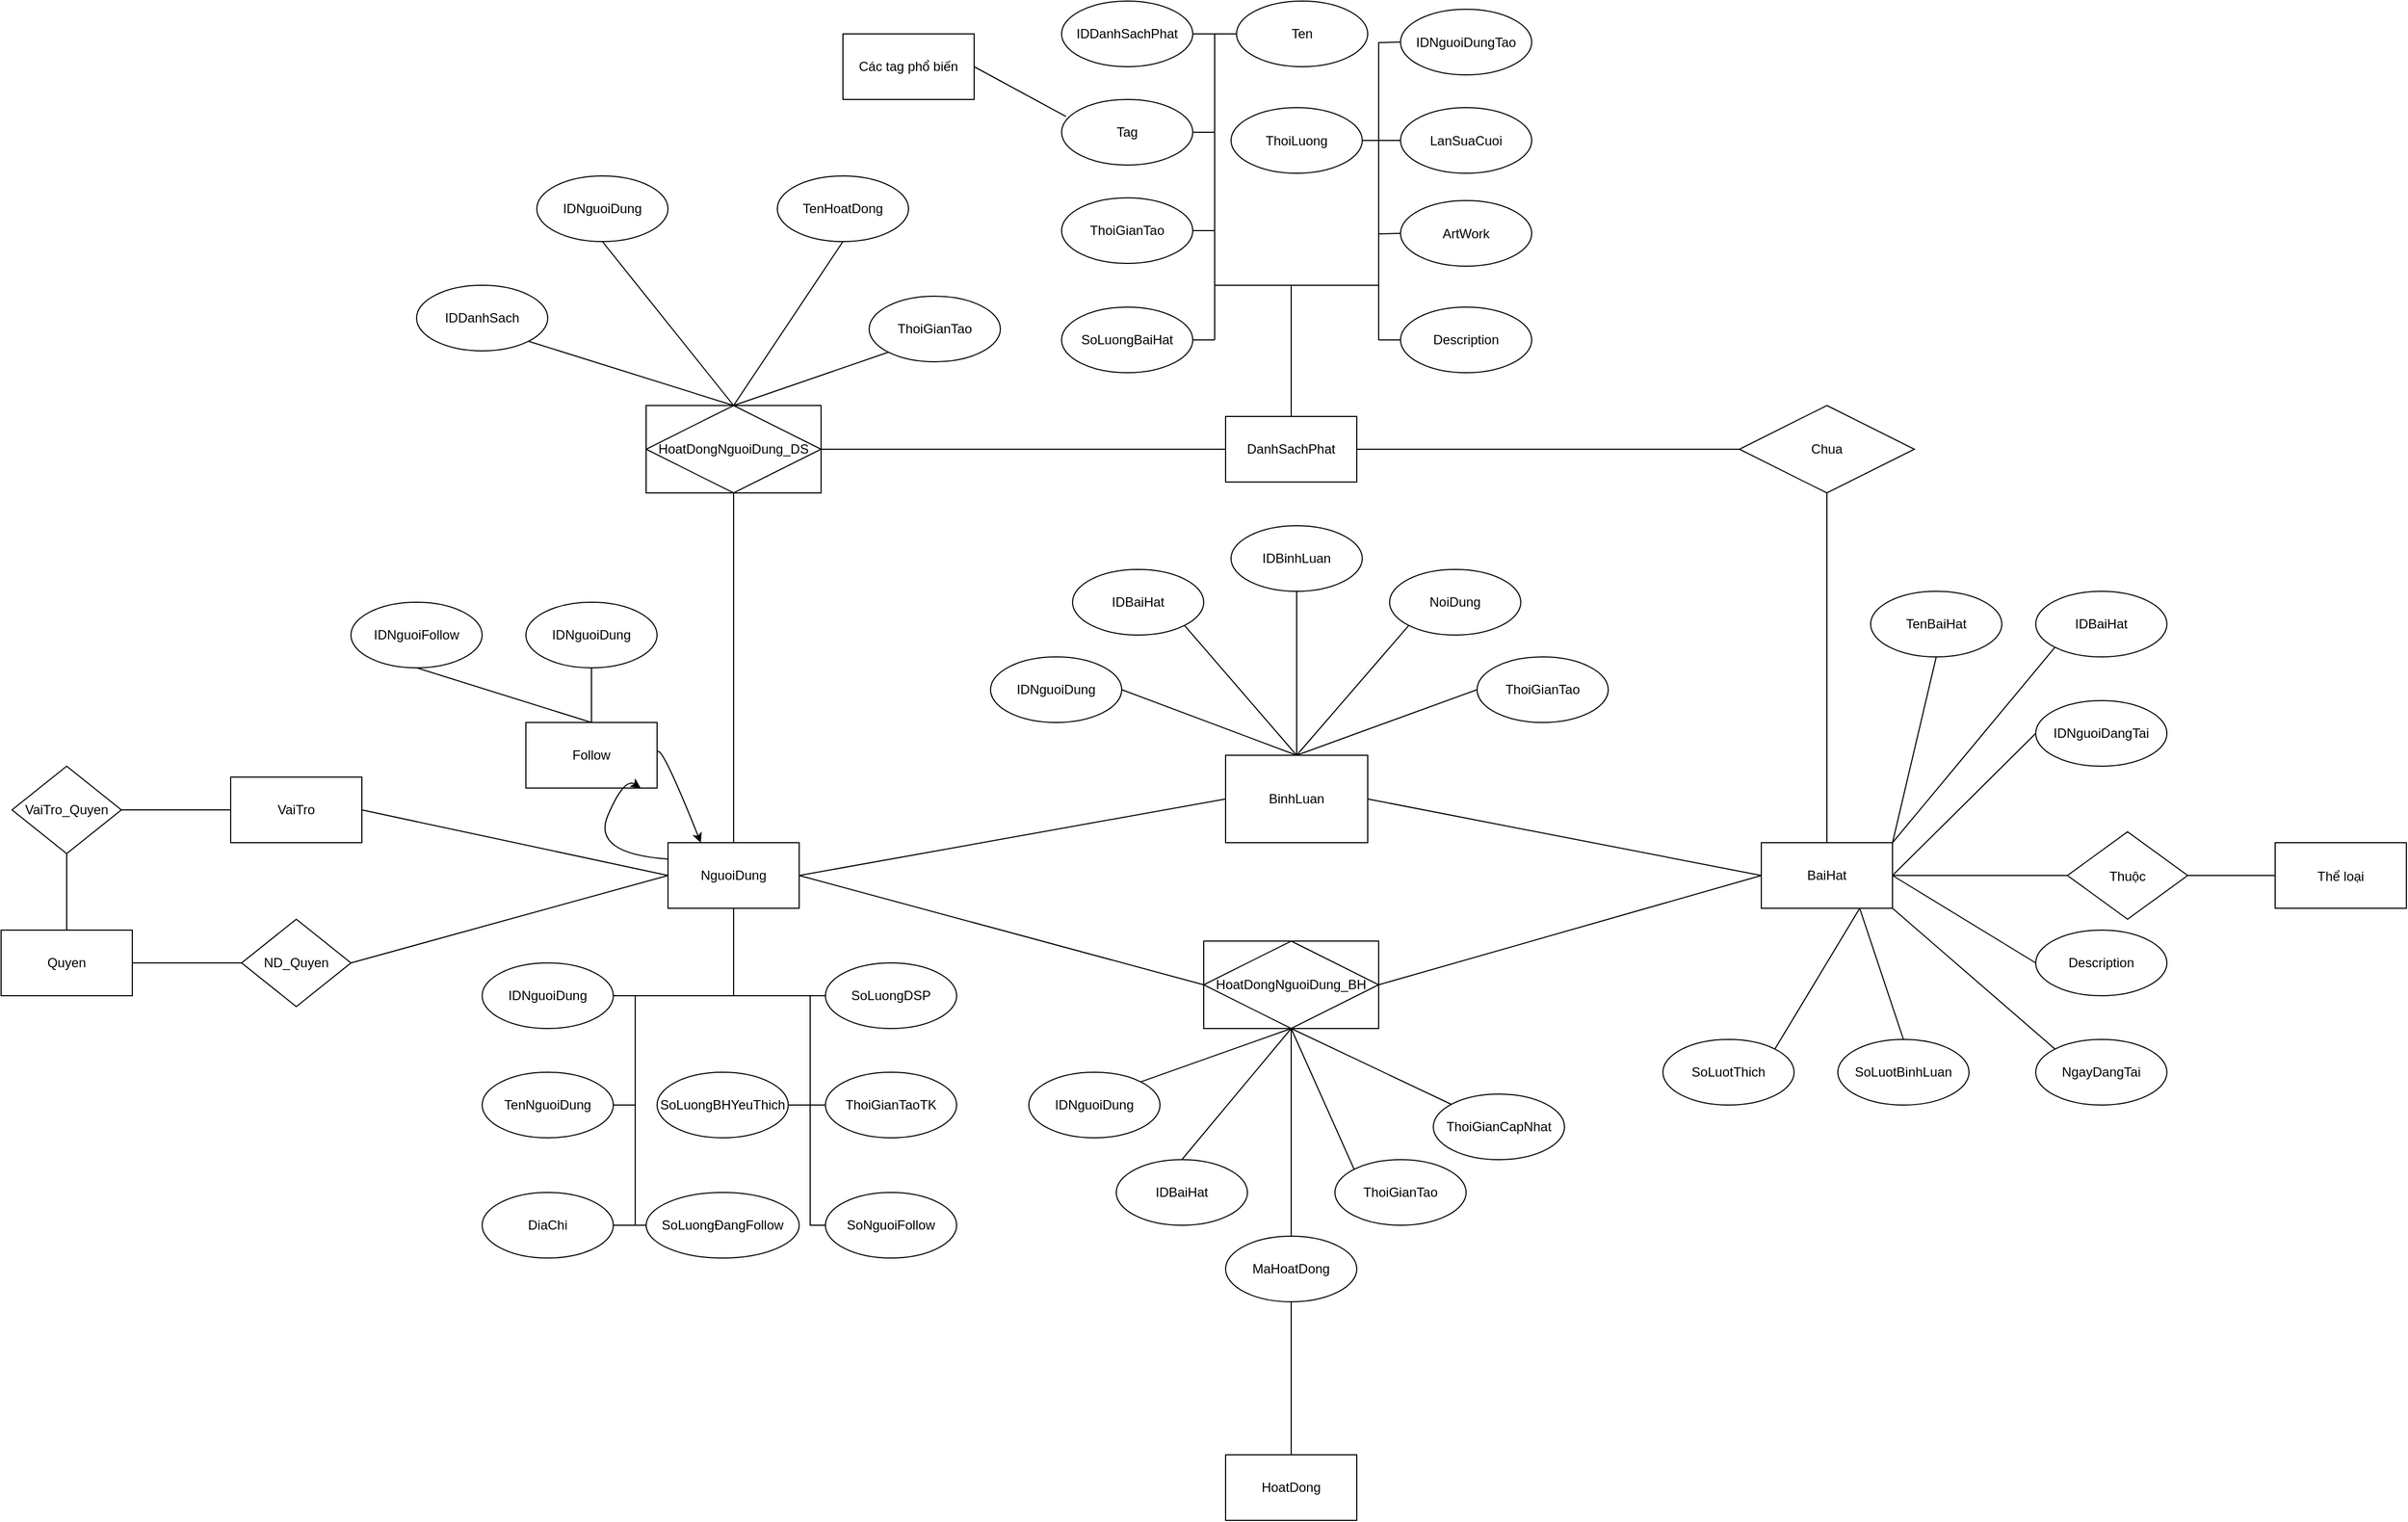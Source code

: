 <mxfile>
    <diagram name="Page-1" id="-ILcoEL2dhSZUmV7pRNn">
        <mxGraphModel dx="1023" dy="1482" grid="1" gridSize="10" guides="1" tooltips="1" connect="1" arrows="1" fold="1" page="1" pageScale="1" pageWidth="827" pageHeight="1169" math="0" shadow="0">
            <root>
                <mxCell id="0"/>
                <mxCell id="1" parent="0"/>
                <mxCell id="sT2HtNUTp19_M7BvmEgK-2" value="NguoiDung" style="rounded=0;whiteSpace=wrap;html=1;" parent="1" vertex="1">
                    <mxGeometry x="150" y="250" width="120" height="60" as="geometry"/>
                </mxCell>
                <mxCell id="sT2HtNUTp19_M7BvmEgK-5" value="BaiHat" style="rounded=0;whiteSpace=wrap;html=1;" parent="1" vertex="1">
                    <mxGeometry x="1150" y="250" width="120" height="60" as="geometry"/>
                </mxCell>
                <mxCell id="sT2HtNUTp19_M7BvmEgK-6" value="DanhSachPhat" style="rounded=0;whiteSpace=wrap;html=1;" parent="1" vertex="1">
                    <mxGeometry x="660" y="-140" width="120" height="60" as="geometry"/>
                </mxCell>
                <mxCell id="sT2HtNUTp19_M7BvmEgK-7" value="Follow" style="rounded=0;whiteSpace=wrap;html=1;" parent="1" vertex="1">
                    <mxGeometry x="20" y="140" width="120" height="60" as="geometry"/>
                </mxCell>
                <mxCell id="sT2HtNUTp19_M7BvmEgK-13" value="VaiTro" style="rounded=0;whiteSpace=wrap;html=1;" parent="1" vertex="1">
                    <mxGeometry x="-250" y="190" width="120" height="60" as="geometry"/>
                </mxCell>
                <mxCell id="sT2HtNUTp19_M7BvmEgK-16" value="" style="endArrow=none;html=1;rounded=0;exitX=0;exitY=0.5;exitDx=0;exitDy=0;entryX=1;entryY=0.5;entryDx=0;entryDy=0;" parent="1" source="sT2HtNUTp19_M7BvmEgK-2" target="sT2HtNUTp19_M7BvmEgK-13" edge="1">
                    <mxGeometry width="50" height="50" relative="1" as="geometry">
                        <mxPoint x="500" y="290" as="sourcePoint"/>
                        <mxPoint x="-90" y="270" as="targetPoint"/>
                    </mxGeometry>
                </mxCell>
                <mxCell id="sT2HtNUTp19_M7BvmEgK-17" value="" style="endArrow=none;html=1;rounded=0;exitX=1;exitY=0.5;exitDx=0;exitDy=0;entryX=0;entryY=0.5;entryDx=0;entryDy=0;" parent="1" source="sT2HtNUTp19_M7BvmEgK-35" target="sT2HtNUTp19_M7BvmEgK-6" edge="1">
                    <mxGeometry width="50" height="50" relative="1" as="geometry">
                        <mxPoint x="370" as="sourcePoint"/>
                        <mxPoint x="374" y="80" as="targetPoint"/>
                    </mxGeometry>
                </mxCell>
                <mxCell id="sT2HtNUTp19_M7BvmEgK-21" value="" style="endArrow=none;html=1;rounded=0;exitX=1;exitY=0.5;exitDx=0;exitDy=0;entryX=0;entryY=0.5;entryDx=0;entryDy=0;" parent="1" source="sT2HtNUTp19_M7BvmEgK-37" target="sT2HtNUTp19_M7BvmEgK-5" edge="1">
                    <mxGeometry width="50" height="50" relative="1" as="geometry">
                        <mxPoint x="620.0" y="280" as="sourcePoint"/>
                        <mxPoint x="510" y="10" as="targetPoint"/>
                    </mxGeometry>
                </mxCell>
                <mxCell id="sT2HtNUTp19_M7BvmEgK-22" value="" style="endArrow=none;html=1;rounded=0;exitX=0;exitY=0.5;exitDx=0;exitDy=0;entryX=1;entryY=0.5;entryDx=0;entryDy=0;" parent="1" source="sT2HtNUTp19_M7BvmEgK-37" target="sT2HtNUTp19_M7BvmEgK-2" edge="1">
                    <mxGeometry width="50" height="50" relative="1" as="geometry">
                        <mxPoint x="460.0" y="280" as="sourcePoint"/>
                        <mxPoint x="520" y="20" as="targetPoint"/>
                    </mxGeometry>
                </mxCell>
                <mxCell id="sT2HtNUTp19_M7BvmEgK-29" value="" style="endArrow=none;html=1;rounded=0;entryX=0.5;entryY=0;entryDx=0;entryDy=0;exitX=0.5;exitY=1;exitDx=0;exitDy=0;" parent="1" source="sT2HtNUTp19_M7BvmEgK-35" target="sT2HtNUTp19_M7BvmEgK-2" edge="1">
                    <mxGeometry width="50" height="50" relative="1" as="geometry">
                        <mxPoint x="490" y="30" as="sourcePoint"/>
                        <mxPoint x="150" y="290" as="targetPoint"/>
                    </mxGeometry>
                </mxCell>
                <mxCell id="sT2HtNUTp19_M7BvmEgK-31" value="Quyen" style="rounded=0;whiteSpace=wrap;html=1;" parent="1" vertex="1">
                    <mxGeometry x="-460" y="330" width="120" height="60" as="geometry"/>
                </mxCell>
                <mxCell id="sT2HtNUTp19_M7BvmEgK-33" value="VaiTro_Quyen" style="rhombus;whiteSpace=wrap;html=1;" parent="1" vertex="1">
                    <mxGeometry x="-450" y="180" width="100" height="80" as="geometry"/>
                </mxCell>
                <mxCell id="sT2HtNUTp19_M7BvmEgK-34" value="" style="whiteSpace=wrap;html=1;" parent="1" vertex="1">
                    <mxGeometry x="130" y="-150" width="160" height="80" as="geometry"/>
                </mxCell>
                <mxCell id="sT2HtNUTp19_M7BvmEgK-35" value="HoatDongNguoiDung_DS" style="rhombus;whiteSpace=wrap;html=1;" parent="1" vertex="1">
                    <mxGeometry x="130" y="-150" width="160" height="80" as="geometry"/>
                </mxCell>
                <mxCell id="sT2HtNUTp19_M7BvmEgK-36" value="" style="whiteSpace=wrap;html=1;" parent="1" vertex="1">
                    <mxGeometry x="640" y="340" width="160" height="80" as="geometry"/>
                </mxCell>
                <mxCell id="sT2HtNUTp19_M7BvmEgK-37" value="HoatDongNguoiDung_BH" style="rhombus;whiteSpace=wrap;html=1;" parent="1" vertex="1">
                    <mxGeometry x="640" y="340" width="160" height="80" as="geometry"/>
                </mxCell>
                <mxCell id="sT2HtNUTp19_M7BvmEgK-38" value="" style="endArrow=none;html=1;rounded=0;exitX=0.5;exitY=0;exitDx=0;exitDy=0;entryX=0.5;entryY=1;entryDx=0;entryDy=0;" parent="1" source="sT2HtNUTp19_M7BvmEgK-31" target="sT2HtNUTp19_M7BvmEgK-33" edge="1">
                    <mxGeometry width="50" height="50" relative="1" as="geometry">
                        <mxPoint x="160" y="290" as="sourcePoint"/>
                        <mxPoint x="-90" y="290" as="targetPoint"/>
                    </mxGeometry>
                </mxCell>
                <mxCell id="sT2HtNUTp19_M7BvmEgK-39" value="" style="endArrow=none;html=1;rounded=0;exitX=1;exitY=0.5;exitDx=0;exitDy=0;entryX=0;entryY=0.5;entryDx=0;entryDy=0;" parent="1" source="sT2HtNUTp19_M7BvmEgK-33" target="sT2HtNUTp19_M7BvmEgK-13" edge="1">
                    <mxGeometry width="50" height="50" relative="1" as="geometry">
                        <mxPoint x="170" y="300" as="sourcePoint"/>
                        <mxPoint x="-80" y="300" as="targetPoint"/>
                    </mxGeometry>
                </mxCell>
                <mxCell id="sT2HtNUTp19_M7BvmEgK-40" value="Chua" style="rhombus;whiteSpace=wrap;html=1;" parent="1" vertex="1">
                    <mxGeometry x="1130" y="-150" width="160" height="80" as="geometry"/>
                </mxCell>
                <mxCell id="sT2HtNUTp19_M7BvmEgK-41" value="" style="endArrow=none;html=1;rounded=0;exitX=0.5;exitY=1;exitDx=0;exitDy=0;" parent="1" source="sT2HtNUTp19_M7BvmEgK-40" target="sT2HtNUTp19_M7BvmEgK-5" edge="1">
                    <mxGeometry width="50" height="50" relative="1" as="geometry">
                        <mxPoint x="440" y="-100" as="sourcePoint"/>
                        <mxPoint x="730" y="-100" as="targetPoint"/>
                    </mxGeometry>
                </mxCell>
                <mxCell id="sT2HtNUTp19_M7BvmEgK-42" value="" style="endArrow=none;html=1;rounded=0;exitX=0;exitY=0.5;exitDx=0;exitDy=0;entryX=1;entryY=0.5;entryDx=0;entryDy=0;" parent="1" source="sT2HtNUTp19_M7BvmEgK-40" target="sT2HtNUTp19_M7BvmEgK-6" edge="1">
                    <mxGeometry width="50" height="50" relative="1" as="geometry">
                        <mxPoint x="390" y="-90" as="sourcePoint"/>
                        <mxPoint x="680" y="-90" as="targetPoint"/>
                    </mxGeometry>
                </mxCell>
                <mxCell id="sT2HtNUTp19_M7BvmEgK-54" value="NoiDung" style="ellipse;whiteSpace=wrap;html=1;" parent="1" vertex="1">
                    <mxGeometry x="810" width="120" height="60" as="geometry"/>
                </mxCell>
                <mxCell id="sT2HtNUTp19_M7BvmEgK-56" value="IDNguoiDung" style="ellipse;whiteSpace=wrap;html=1;" parent="1" vertex="1">
                    <mxGeometry x="445" y="80" width="120" height="60" as="geometry"/>
                </mxCell>
                <mxCell id="sT2HtNUTp19_M7BvmEgK-57" value="ThoiGianTao" style="ellipse;whiteSpace=wrap;html=1;" parent="1" vertex="1">
                    <mxGeometry x="890" y="80" width="120" height="60" as="geometry"/>
                </mxCell>
                <mxCell id="sT2HtNUTp19_M7BvmEgK-58" value="IDBaiHat" style="ellipse;whiteSpace=wrap;html=1;" parent="1" vertex="1">
                    <mxGeometry x="520" width="120" height="60" as="geometry"/>
                </mxCell>
                <mxCell id="vQQqNm_GQk6VHiv7V1Hn-1" value="BinhLuan" style="whiteSpace=wrap;html=1;" parent="1" vertex="1">
                    <mxGeometry x="660" y="170" width="130" height="80" as="geometry"/>
                </mxCell>
                <mxCell id="vQQqNm_GQk6VHiv7V1Hn-3" value="" style="endArrow=none;html=1;rounded=0;exitX=0;exitY=0.5;exitDx=0;exitDy=0;entryX=1;entryY=0.5;entryDx=0;entryDy=0;" parent="1" source="sT2HtNUTp19_M7BvmEgK-5" target="vQQqNm_GQk6VHiv7V1Hn-1" edge="1">
                    <mxGeometry width="50" height="50" relative="1" as="geometry">
                        <mxPoint x="810" y="290" as="sourcePoint"/>
                        <mxPoint x="1100" y="290" as="targetPoint"/>
                    </mxGeometry>
                </mxCell>
                <mxCell id="vQQqNm_GQk6VHiv7V1Hn-4" value="" style="endArrow=none;html=1;rounded=0;exitX=1;exitY=0.5;exitDx=0;exitDy=0;entryX=0;entryY=0.5;entryDx=0;entryDy=0;" parent="1" source="sT2HtNUTp19_M7BvmEgK-2" target="vQQqNm_GQk6VHiv7V1Hn-1" edge="1">
                    <mxGeometry width="50" height="50" relative="1" as="geometry">
                        <mxPoint x="820" y="300" as="sourcePoint"/>
                        <mxPoint x="655.0" y="190" as="targetPoint"/>
                    </mxGeometry>
                </mxCell>
                <mxCell id="vQQqNm_GQk6VHiv7V1Hn-5" value="" style="endArrow=none;html=1;rounded=0;entryX=0.5;entryY=0;entryDx=0;entryDy=0;exitX=0;exitY=0.5;exitDx=0;exitDy=0;" parent="1" source="sT2HtNUTp19_M7BvmEgK-57" target="vQQqNm_GQk6VHiv7V1Hn-1" edge="1">
                    <mxGeometry width="50" height="50" relative="1" as="geometry">
                        <mxPoint x="305" y="-40" as="sourcePoint"/>
                        <mxPoint x="305" y="280" as="targetPoint"/>
                    </mxGeometry>
                </mxCell>
                <mxCell id="vQQqNm_GQk6VHiv7V1Hn-6" value="" style="endArrow=none;html=1;rounded=0;entryX=0.5;entryY=0;entryDx=0;entryDy=0;exitX=0;exitY=1;exitDx=0;exitDy=0;" parent="1" source="sT2HtNUTp19_M7BvmEgK-54" edge="1">
                    <mxGeometry width="50" height="50" relative="1" as="geometry">
                        <mxPoint x="315" y="-30" as="sourcePoint"/>
                        <mxPoint x="725.0" y="170" as="targetPoint"/>
                    </mxGeometry>
                </mxCell>
                <mxCell id="vQQqNm_GQk6VHiv7V1Hn-7" value="" style="endArrow=none;html=1;rounded=0;entryX=1;entryY=1;entryDx=0;entryDy=0;exitX=0.5;exitY=0;exitDx=0;exitDy=0;" parent="1" target="sT2HtNUTp19_M7BvmEgK-58" edge="1">
                    <mxGeometry width="50" height="50" relative="1" as="geometry">
                        <mxPoint x="725.0" y="170" as="sourcePoint"/>
                        <mxPoint x="325" y="300" as="targetPoint"/>
                    </mxGeometry>
                </mxCell>
                <mxCell id="vQQqNm_GQk6VHiv7V1Hn-8" value="" style="endArrow=none;html=1;rounded=0;entryX=1;entryY=0.5;entryDx=0;entryDy=0;exitX=0.5;exitY=0;exitDx=0;exitDy=0;" parent="1" target="sT2HtNUTp19_M7BvmEgK-56" edge="1">
                    <mxGeometry width="50" height="50" relative="1" as="geometry">
                        <mxPoint x="725.0" y="170" as="sourcePoint"/>
                        <mxPoint x="335" y="310" as="targetPoint"/>
                    </mxGeometry>
                </mxCell>
                <mxCell id="vQQqNm_GQk6VHiv7V1Hn-10" value="TenHoatDong" style="ellipse;whiteSpace=wrap;html=1;direction=east;" parent="1" vertex="1">
                    <mxGeometry x="250" y="-360" width="120" height="60" as="geometry"/>
                </mxCell>
                <mxCell id="vQQqNm_GQk6VHiv7V1Hn-11" value="ThoiGianTao" style="ellipse;whiteSpace=wrap;html=1;direction=east;" parent="1" vertex="1">
                    <mxGeometry x="334" y="-250" width="120" height="60" as="geometry"/>
                </mxCell>
                <mxCell id="vQQqNm_GQk6VHiv7V1Hn-13" value="IDNguoiDung" style="ellipse;whiteSpace=wrap;html=1;direction=east;" parent="1" vertex="1">
                    <mxGeometry x="30" y="-360" width="120" height="60" as="geometry"/>
                </mxCell>
                <mxCell id="vQQqNm_GQk6VHiv7V1Hn-14" value="IDDanhSach" style="ellipse;whiteSpace=wrap;html=1;direction=east;" parent="1" vertex="1">
                    <mxGeometry x="-80" y="-260" width="120" height="60" as="geometry"/>
                </mxCell>
                <mxCell id="vQQqNm_GQk6VHiv7V1Hn-15" value="" style="endArrow=none;html=1;rounded=0;entryX=0.5;entryY=1;entryDx=0;entryDy=0;exitX=0.5;exitY=0;exitDx=0;exitDy=0;" parent="1" source="sT2HtNUTp19_M7BvmEgK-35" target="vQQqNm_GQk6VHiv7V1Hn-10" edge="1">
                    <mxGeometry width="50" height="50" relative="1" as="geometry">
                        <mxPoint x="-130" y="-275" as="sourcePoint"/>
                        <mxPoint x="-490" y="-405" as="targetPoint"/>
                    </mxGeometry>
                </mxCell>
                <mxCell id="vQQqNm_GQk6VHiv7V1Hn-16" value="" style="endArrow=none;html=1;rounded=0;exitX=0.5;exitY=0;exitDx=0;exitDy=0;entryX=0;entryY=1;entryDx=0;entryDy=0;" parent="1" source="sT2HtNUTp19_M7BvmEgK-34" target="vQQqNm_GQk6VHiv7V1Hn-11" edge="1">
                    <mxGeometry width="50" height="50" relative="1" as="geometry">
                        <mxPoint x="-130" y="-275" as="sourcePoint"/>
                        <mxPoint x="-480" y="-395" as="targetPoint"/>
                    </mxGeometry>
                </mxCell>
                <mxCell id="vQQqNm_GQk6VHiv7V1Hn-17" value="" style="endArrow=none;html=1;rounded=0;exitX=0.5;exitY=0;exitDx=0;exitDy=0;entryX=1;entryY=1;entryDx=0;entryDy=0;" parent="1" source="sT2HtNUTp19_M7BvmEgK-35" target="vQQqNm_GQk6VHiv7V1Hn-14" edge="1">
                    <mxGeometry width="50" height="50" relative="1" as="geometry">
                        <mxPoint x="-130" y="-275" as="sourcePoint"/>
                        <mxPoint x="-470" y="-385" as="targetPoint"/>
                    </mxGeometry>
                </mxCell>
                <mxCell id="vQQqNm_GQk6VHiv7V1Hn-18" value="" style="endArrow=none;html=1;rounded=0;exitX=0.5;exitY=0;exitDx=0;exitDy=0;entryX=0.5;entryY=1;entryDx=0;entryDy=0;" parent="1" source="sT2HtNUTp19_M7BvmEgK-35" target="vQQqNm_GQk6VHiv7V1Hn-13" edge="1">
                    <mxGeometry width="50" height="50" relative="1" as="geometry">
                        <mxPoint x="-130" y="-275" as="sourcePoint"/>
                        <mxPoint x="-460" y="-375" as="targetPoint"/>
                    </mxGeometry>
                </mxCell>
                <mxCell id="vQQqNm_GQk6VHiv7V1Hn-19" value="IDNguoiDung" style="ellipse;whiteSpace=wrap;html=1;" parent="1" vertex="1">
                    <mxGeometry x="480" y="460" width="120" height="60" as="geometry"/>
                </mxCell>
                <mxCell id="vQQqNm_GQk6VHiv7V1Hn-20" value="ThoiGianTao" style="ellipse;whiteSpace=wrap;html=1;" parent="1" vertex="1">
                    <mxGeometry x="760" y="540" width="120" height="60" as="geometry"/>
                </mxCell>
                <mxCell id="vQQqNm_GQk6VHiv7V1Hn-22" value="IDBaiHat" style="ellipse;whiteSpace=wrap;html=1;" parent="1" vertex="1">
                    <mxGeometry x="560" y="540" width="120" height="60" as="geometry"/>
                </mxCell>
                <mxCell id="vQQqNm_GQk6VHiv7V1Hn-23" value="" style="endArrow=none;html=1;rounded=0;exitX=0.5;exitY=1;exitDx=0;exitDy=0;entryX=0;entryY=0;entryDx=0;entryDy=0;" parent="1" source="sT2HtNUTp19_M7BvmEgK-36" target="vQQqNm_GQk6VHiv7V1Hn-20" edge="1">
                    <mxGeometry width="50" height="50" relative="1" as="geometry">
                        <mxPoint x="650" y="390" as="sourcePoint"/>
                        <mxPoint x="360" y="290" as="targetPoint"/>
                    </mxGeometry>
                </mxCell>
                <mxCell id="vQQqNm_GQk6VHiv7V1Hn-24" value="" style="endArrow=none;html=1;rounded=0;exitX=0.5;exitY=1;exitDx=0;exitDy=0;entryX=0.5;entryY=0;entryDx=0;entryDy=0;" parent="1" source="sT2HtNUTp19_M7BvmEgK-37" target="17" edge="1">
                    <mxGeometry width="50" height="50" relative="1" as="geometry">
                        <mxPoint x="660" y="400" as="sourcePoint"/>
                        <mxPoint x="720" y="550" as="targetPoint"/>
                    </mxGeometry>
                </mxCell>
                <mxCell id="vQQqNm_GQk6VHiv7V1Hn-25" value="" style="endArrow=none;html=1;rounded=0;exitX=0.5;exitY=1;exitDx=0;exitDy=0;entryX=0.5;entryY=0;entryDx=0;entryDy=0;" parent="1" source="sT2HtNUTp19_M7BvmEgK-36" target="vQQqNm_GQk6VHiv7V1Hn-22" edge="1">
                    <mxGeometry width="50" height="50" relative="1" as="geometry">
                        <mxPoint x="670" y="410" as="sourcePoint"/>
                        <mxPoint x="380" y="310" as="targetPoint"/>
                    </mxGeometry>
                </mxCell>
                <mxCell id="vQQqNm_GQk6VHiv7V1Hn-26" value="" style="endArrow=none;html=1;rounded=0;exitX=0.5;exitY=1;exitDx=0;exitDy=0;entryX=1;entryY=0;entryDx=0;entryDy=0;" parent="1" source="sT2HtNUTp19_M7BvmEgK-37" target="vQQqNm_GQk6VHiv7V1Hn-19" edge="1">
                    <mxGeometry width="50" height="50" relative="1" as="geometry">
                        <mxPoint x="680" y="420" as="sourcePoint"/>
                        <mxPoint x="390" y="320" as="targetPoint"/>
                    </mxGeometry>
                </mxCell>
                <mxCell id="vQQqNm_GQk6VHiv7V1Hn-29" value="IDBinhLuan" style="ellipse;whiteSpace=wrap;html=1;" parent="1" vertex="1">
                    <mxGeometry x="665" y="-40" width="120" height="60" as="geometry"/>
                </mxCell>
                <mxCell id="vQQqNm_GQk6VHiv7V1Hn-30" value="" style="endArrow=none;html=1;rounded=0;entryX=0.5;entryY=1;entryDx=0;entryDy=0;exitX=0.5;exitY=0;exitDx=0;exitDy=0;" parent="1" source="vQQqNm_GQk6VHiv7V1Hn-1" target="vQQqNm_GQk6VHiv7V1Hn-29" edge="1">
                    <mxGeometry width="50" height="50" relative="1" as="geometry">
                        <mxPoint x="705" y="100" as="sourcePoint"/>
                        <mxPoint x="618" y="51" as="targetPoint"/>
                    </mxGeometry>
                </mxCell>
                <mxCell id="vQQqNm_GQk6VHiv7V1Hn-31" value="LanSuaCuoi" style="ellipse;whiteSpace=wrap;html=1;direction=east;" parent="1" vertex="1">
                    <mxGeometry x="820" y="-422.5" width="120" height="60" as="geometry"/>
                </mxCell>
                <mxCell id="vQQqNm_GQk6VHiv7V1Hn-32" value="ThoiGianTao" style="ellipse;whiteSpace=wrap;html=1;direction=east;" parent="1" vertex="1">
                    <mxGeometry x="510" y="-340" width="120" height="60" as="geometry"/>
                </mxCell>
                <mxCell id="vQQqNm_GQk6VHiv7V1Hn-33" value="ThoiLuong" style="ellipse;whiteSpace=wrap;html=1;direction=east;" parent="1" vertex="1">
                    <mxGeometry x="665" y="-422.5" width="120" height="60" as="geometry"/>
                </mxCell>
                <mxCell id="vQQqNm_GQk6VHiv7V1Hn-34" value="Tag" style="ellipse;whiteSpace=wrap;html=1;direction=east;" parent="1" vertex="1">
                    <mxGeometry x="510" y="-430" width="120" height="60" as="geometry"/>
                </mxCell>
                <mxCell id="vQQqNm_GQk6VHiv7V1Hn-35" value="Ten" style="ellipse;whiteSpace=wrap;html=1;direction=east;" parent="1" vertex="1">
                    <mxGeometry x="670" y="-520" width="120" height="60" as="geometry"/>
                </mxCell>
                <mxCell id="vQQqNm_GQk6VHiv7V1Hn-36" value="IDDanhSachPhat" style="ellipse;whiteSpace=wrap;html=1;direction=east;" parent="1" vertex="1">
                    <mxGeometry x="510" y="-520" width="120" height="60" as="geometry"/>
                </mxCell>
                <mxCell id="vQQqNm_GQk6VHiv7V1Hn-48" value="IDNguoiDungTao" style="ellipse;whiteSpace=wrap;html=1;direction=east;" parent="1" vertex="1">
                    <mxGeometry x="820" y="-512.5" width="120" height="60" as="geometry"/>
                </mxCell>
                <mxCell id="vQQqNm_GQk6VHiv7V1Hn-49" value="Description" style="ellipse;whiteSpace=wrap;html=1;direction=east;" parent="1" vertex="1">
                    <mxGeometry x="820" y="-240" width="120" height="60" as="geometry"/>
                </mxCell>
                <mxCell id="vQQqNm_GQk6VHiv7V1Hn-50" value="ArtWork" style="ellipse;whiteSpace=wrap;html=1;direction=east;" parent="1" vertex="1">
                    <mxGeometry x="820" y="-337.5" width="120" height="60" as="geometry"/>
                </mxCell>
                <mxCell id="vQQqNm_GQk6VHiv7V1Hn-52" value="SoLuongBaiHat" style="ellipse;whiteSpace=wrap;html=1;direction=east;" parent="1" vertex="1">
                    <mxGeometry x="510" y="-240" width="120" height="60" as="geometry"/>
                </mxCell>
                <mxCell id="iN-H5YcmdpXsgLZ0tYUm-1" value="" style="endArrow=none;html=1;rounded=0;exitX=0;exitY=0.5;exitDx=0;exitDy=0;entryX=1;entryY=0.5;entryDx=0;entryDy=0;" parent="1" source="vQQqNm_GQk6VHiv7V1Hn-35" target="vQQqNm_GQk6VHiv7V1Hn-36" edge="1">
                    <mxGeometry width="50" height="50" relative="1" as="geometry">
                        <mxPoint x="300" y="-100" as="sourcePoint"/>
                        <mxPoint x="670" y="-100" as="targetPoint"/>
                        <Array as="points"/>
                    </mxGeometry>
                </mxCell>
                <mxCell id="iN-H5YcmdpXsgLZ0tYUm-2" value="" style="endArrow=none;html=1;rounded=0;exitX=1;exitY=0.5;exitDx=0;exitDy=0;entryX=0;entryY=0.5;entryDx=0;entryDy=0;" parent="1" source="vQQqNm_GQk6VHiv7V1Hn-33" target="vQQqNm_GQk6VHiv7V1Hn-31" edge="1">
                    <mxGeometry width="50" height="50" relative="1" as="geometry">
                        <mxPoint x="310" y="-90" as="sourcePoint"/>
                        <mxPoint x="680" y="-90" as="targetPoint"/>
                    </mxGeometry>
                </mxCell>
                <mxCell id="iN-H5YcmdpXsgLZ0tYUm-3" value="" style="endArrow=none;html=1;rounded=0;" parent="1" edge="1">
                    <mxGeometry width="50" height="50" relative="1" as="geometry">
                        <mxPoint x="650" y="-210" as="sourcePoint"/>
                        <mxPoint x="650" y="-490" as="targetPoint"/>
                    </mxGeometry>
                </mxCell>
                <mxCell id="iN-H5YcmdpXsgLZ0tYUm-4" value="" style="endArrow=none;html=1;rounded=0;exitX=1;exitY=0.5;exitDx=0;exitDy=0;" parent="1" source="vQQqNm_GQk6VHiv7V1Hn-32" edge="1">
                    <mxGeometry width="50" height="50" relative="1" as="geometry">
                        <mxPoint x="795" y="-382" as="sourcePoint"/>
                        <mxPoint x="650" y="-310" as="targetPoint"/>
                    </mxGeometry>
                </mxCell>
                <mxCell id="iN-H5YcmdpXsgLZ0tYUm-5" value="" style="endArrow=none;html=1;rounded=0;exitX=1;exitY=0.5;exitDx=0;exitDy=0;" parent="1" source="vQQqNm_GQk6VHiv7V1Hn-34" edge="1">
                    <mxGeometry width="50" height="50" relative="1" as="geometry">
                        <mxPoint x="805" y="-372" as="sourcePoint"/>
                        <mxPoint x="650" y="-400" as="targetPoint"/>
                    </mxGeometry>
                </mxCell>
                <mxCell id="iN-H5YcmdpXsgLZ0tYUm-6" value="" style="endArrow=none;html=1;rounded=0;exitX=1;exitY=0.5;exitDx=0;exitDy=0;" parent="1" source="vQQqNm_GQk6VHiv7V1Hn-52" edge="1">
                    <mxGeometry width="50" height="50" relative="1" as="geometry">
                        <mxPoint x="815" y="-362" as="sourcePoint"/>
                        <mxPoint x="650" y="-210" as="targetPoint"/>
                    </mxGeometry>
                </mxCell>
                <mxCell id="iN-H5YcmdpXsgLZ0tYUm-7" value="" style="endArrow=none;html=1;rounded=0;entryX=0.5;entryY=0;entryDx=0;entryDy=0;" parent="1" target="sT2HtNUTp19_M7BvmEgK-6" edge="1">
                    <mxGeometry width="50" height="50" relative="1" as="geometry">
                        <mxPoint x="650" y="-260" as="sourcePoint"/>
                        <mxPoint x="860" y="-352" as="targetPoint"/>
                        <Array as="points">
                            <mxPoint x="720" y="-260"/>
                        </Array>
                    </mxGeometry>
                </mxCell>
                <mxCell id="iN-H5YcmdpXsgLZ0tYUm-8" value="" style="endArrow=none;html=1;rounded=0;exitX=0;exitY=0.5;exitDx=0;exitDy=0;" parent="1" source="vQQqNm_GQk6VHiv7V1Hn-48" edge="1">
                    <mxGeometry width="50" height="50" relative="1" as="geometry">
                        <mxPoint x="835" y="-342" as="sourcePoint"/>
                        <mxPoint x="800" y="-210" as="targetPoint"/>
                        <Array as="points">
                            <mxPoint x="800" y="-482"/>
                        </Array>
                    </mxGeometry>
                </mxCell>
                <mxCell id="iN-H5YcmdpXsgLZ0tYUm-9" value="" style="endArrow=none;html=1;rounded=0;entryX=0;entryY=0.5;entryDx=0;entryDy=0;" parent="1" target="vQQqNm_GQk6VHiv7V1Hn-49" edge="1">
                    <mxGeometry width="50" height="50" relative="1" as="geometry">
                        <mxPoint x="800" y="-210" as="sourcePoint"/>
                        <mxPoint x="880" y="-332" as="targetPoint"/>
                    </mxGeometry>
                </mxCell>
                <mxCell id="iN-H5YcmdpXsgLZ0tYUm-10" value="" style="endArrow=none;html=1;rounded=0;exitX=0;exitY=0.5;exitDx=0;exitDy=0;" parent="1" source="vQQqNm_GQk6VHiv7V1Hn-50" edge="1">
                    <mxGeometry width="50" height="50" relative="1" as="geometry">
                        <mxPoint x="855" y="-322" as="sourcePoint"/>
                        <mxPoint x="800" y="-307" as="targetPoint"/>
                    </mxGeometry>
                </mxCell>
                <mxCell id="iN-H5YcmdpXsgLZ0tYUm-11" value="" style="endArrow=none;html=1;rounded=0;" parent="1" edge="1">
                    <mxGeometry width="50" height="50" relative="1" as="geometry">
                        <mxPoint x="800" y="-260" as="sourcePoint"/>
                        <mxPoint x="720" y="-260" as="targetPoint"/>
                    </mxGeometry>
                </mxCell>
                <mxCell id="iN-H5YcmdpXsgLZ0tYUm-12" value="SoLuotBinhLuan" style="ellipse;whiteSpace=wrap;html=1;" parent="1" vertex="1">
                    <mxGeometry x="1220" y="430" width="120" height="60" as="geometry"/>
                </mxCell>
                <mxCell id="iN-H5YcmdpXsgLZ0tYUm-13" value="TenBaiHat" style="ellipse;whiteSpace=wrap;html=1;" parent="1" vertex="1">
                    <mxGeometry x="1250" y="20" width="120" height="60" as="geometry"/>
                </mxCell>
                <mxCell id="iN-H5YcmdpXsgLZ0tYUm-14" value="IDBaiHat" style="ellipse;whiteSpace=wrap;html=1;" parent="1" vertex="1">
                    <mxGeometry x="1401" y="20" width="120" height="60" as="geometry"/>
                </mxCell>
                <mxCell id="iN-H5YcmdpXsgLZ0tYUm-16" value="Description" style="ellipse;whiteSpace=wrap;html=1;" parent="1" vertex="1">
                    <mxGeometry x="1401" y="330" width="120" height="60" as="geometry"/>
                </mxCell>
                <mxCell id="iN-H5YcmdpXsgLZ0tYUm-17" value="NgayDangTai" style="ellipse;whiteSpace=wrap;html=1;" parent="1" vertex="1">
                    <mxGeometry x="1401" y="430" width="120" height="60" as="geometry"/>
                </mxCell>
                <mxCell id="iN-H5YcmdpXsgLZ0tYUm-20" value="SoLuotThich" style="ellipse;whiteSpace=wrap;html=1;" parent="1" vertex="1">
                    <mxGeometry x="1060" y="430" width="120" height="60" as="geometry"/>
                </mxCell>
                <mxCell id="iN-H5YcmdpXsgLZ0tYUm-21" value="IDNguoiDangTai" style="ellipse;whiteSpace=wrap;html=1;" parent="1" vertex="1">
                    <mxGeometry x="1401" y="120" width="120" height="60" as="geometry"/>
                </mxCell>
                <mxCell id="iN-H5YcmdpXsgLZ0tYUm-24" value="" style="endArrow=none;html=1;rounded=0;entryX=1;entryY=0;entryDx=0;entryDy=0;exitX=0.5;exitY=1;exitDx=0;exitDy=0;" parent="1" source="iN-H5YcmdpXsgLZ0tYUm-13" target="sT2HtNUTp19_M7BvmEgK-5" edge="1">
                    <mxGeometry width="50" height="50" relative="1" as="geometry">
                        <mxPoint x="1385" y="150" as="sourcePoint"/>
                        <mxPoint x="1220" y="210" as="targetPoint"/>
                    </mxGeometry>
                </mxCell>
                <mxCell id="iN-H5YcmdpXsgLZ0tYUm-25" value="" style="endArrow=none;html=1;rounded=0;entryX=1;entryY=0;entryDx=0;entryDy=0;exitX=0;exitY=1;exitDx=0;exitDy=0;" parent="1" source="iN-H5YcmdpXsgLZ0tYUm-14" target="sT2HtNUTp19_M7BvmEgK-5" edge="1">
                    <mxGeometry width="50" height="50" relative="1" as="geometry">
                        <mxPoint x="1320" y="90" as="sourcePoint"/>
                        <mxPoint x="1280" y="260" as="targetPoint"/>
                    </mxGeometry>
                </mxCell>
                <mxCell id="iN-H5YcmdpXsgLZ0tYUm-26" value="" style="endArrow=none;html=1;rounded=0;entryX=1;entryY=0.5;entryDx=0;entryDy=0;exitX=0;exitY=0.5;exitDx=0;exitDy=0;" parent="1" source="iN-H5YcmdpXsgLZ0tYUm-21" target="sT2HtNUTp19_M7BvmEgK-5" edge="1">
                    <mxGeometry width="50" height="50" relative="1" as="geometry">
                        <mxPoint x="1330" y="100" as="sourcePoint"/>
                        <mxPoint x="1290" y="270" as="targetPoint"/>
                    </mxGeometry>
                </mxCell>
                <mxCell id="iN-H5YcmdpXsgLZ0tYUm-27" value="" style="endArrow=none;html=1;rounded=0;entryX=1;entryY=0.5;entryDx=0;entryDy=0;exitX=0;exitY=0.5;exitDx=0;exitDy=0;" parent="1" target="sT2HtNUTp19_M7BvmEgK-5" edge="1">
                    <mxGeometry width="50" height="50" relative="1" as="geometry">
                        <mxPoint x="1430" y="280" as="sourcePoint"/>
                        <mxPoint x="1300" y="280" as="targetPoint"/>
                    </mxGeometry>
                </mxCell>
                <mxCell id="iN-H5YcmdpXsgLZ0tYUm-28" value="" style="endArrow=none;html=1;rounded=0;exitX=0;exitY=0.5;exitDx=0;exitDy=0;entryX=1;entryY=0.5;entryDx=0;entryDy=0;" parent="1" source="iN-H5YcmdpXsgLZ0tYUm-16" target="sT2HtNUTp19_M7BvmEgK-5" edge="1">
                    <mxGeometry width="50" height="50" relative="1" as="geometry">
                        <mxPoint x="1350" y="120" as="sourcePoint"/>
                        <mxPoint x="1280" y="300" as="targetPoint"/>
                    </mxGeometry>
                </mxCell>
                <mxCell id="iN-H5YcmdpXsgLZ0tYUm-29" value="" style="endArrow=none;html=1;rounded=0;entryX=1;entryY=1;entryDx=0;entryDy=0;exitX=0;exitY=0;exitDx=0;exitDy=0;" parent="1" source="iN-H5YcmdpXsgLZ0tYUm-17" target="sT2HtNUTp19_M7BvmEgK-5" edge="1">
                    <mxGeometry width="50" height="50" relative="1" as="geometry">
                        <mxPoint x="1360" y="130" as="sourcePoint"/>
                        <mxPoint x="1320" y="300" as="targetPoint"/>
                    </mxGeometry>
                </mxCell>
                <mxCell id="iN-H5YcmdpXsgLZ0tYUm-30" value="" style="endArrow=none;html=1;rounded=0;entryX=0.75;entryY=1;entryDx=0;entryDy=0;exitX=1;exitY=0;exitDx=0;exitDy=0;" parent="1" source="iN-H5YcmdpXsgLZ0tYUm-20" target="sT2HtNUTp19_M7BvmEgK-5" edge="1">
                    <mxGeometry width="50" height="50" relative="1" as="geometry">
                        <mxPoint x="1370" y="140" as="sourcePoint"/>
                        <mxPoint x="1330" y="310" as="targetPoint"/>
                    </mxGeometry>
                </mxCell>
                <mxCell id="iN-H5YcmdpXsgLZ0tYUm-31" value="" style="endArrow=none;html=1;rounded=0;entryX=0.5;entryY=0;entryDx=0;entryDy=0;exitX=0.75;exitY=1;exitDx=0;exitDy=0;" parent="1" source="sT2HtNUTp19_M7BvmEgK-5" target="iN-H5YcmdpXsgLZ0tYUm-12" edge="1">
                    <mxGeometry width="50" height="50" relative="1" as="geometry">
                        <mxPoint x="1380" y="150" as="sourcePoint"/>
                        <mxPoint x="1340" y="320" as="targetPoint"/>
                    </mxGeometry>
                </mxCell>
                <mxCell id="iN-H5YcmdpXsgLZ0tYUm-36" value="IDNguoiDung" style="ellipse;whiteSpace=wrap;html=1;" parent="1" vertex="1">
                    <mxGeometry x="-20" y="360" width="120" height="60" as="geometry"/>
                </mxCell>
                <mxCell id="iN-H5YcmdpXsgLZ0tYUm-37" value="TenNguoiDung" style="ellipse;whiteSpace=wrap;html=1;" parent="1" vertex="1">
                    <mxGeometry x="-20" y="460" width="120" height="60" as="geometry"/>
                </mxCell>
                <mxCell id="iN-H5YcmdpXsgLZ0tYUm-38" value="DiaChi" style="ellipse;whiteSpace=wrap;html=1;" parent="1" vertex="1">
                    <mxGeometry x="-20" y="570" width="120" height="60" as="geometry"/>
                </mxCell>
                <mxCell id="iN-H5YcmdpXsgLZ0tYUm-39" value="SoNguoiFollow" style="ellipse;whiteSpace=wrap;html=1;" parent="1" vertex="1">
                    <mxGeometry x="294" y="570" width="120" height="60" as="geometry"/>
                </mxCell>
                <mxCell id="iN-H5YcmdpXsgLZ0tYUm-40" value="SoLuongĐangFollow" style="ellipse;whiteSpace=wrap;html=1;" parent="1" vertex="1">
                    <mxGeometry x="130" y="570" width="140" height="60" as="geometry"/>
                </mxCell>
                <mxCell id="iN-H5YcmdpXsgLZ0tYUm-41" value="ThoiGianTaoTK" style="ellipse;whiteSpace=wrap;html=1;" parent="1" vertex="1">
                    <mxGeometry x="294" y="460" width="120" height="60" as="geometry"/>
                </mxCell>
                <mxCell id="iN-H5YcmdpXsgLZ0tYUm-43" value="SoLuongDSP" style="ellipse;whiteSpace=wrap;html=1;" parent="1" vertex="1">
                    <mxGeometry x="294" y="360" width="120" height="60" as="geometry"/>
                </mxCell>
                <mxCell id="iN-H5YcmdpXsgLZ0tYUm-44" value="SoLuongBHYeuThich" style="ellipse;whiteSpace=wrap;html=1;" parent="1" vertex="1">
                    <mxGeometry x="140" y="460" width="120" height="60" as="geometry"/>
                </mxCell>
                <mxCell id="iN-H5YcmdpXsgLZ0tYUm-45" value="" style="endArrow=none;html=1;rounded=0;exitX=0;exitY=0.5;exitDx=0;exitDy=0;entryX=1;entryY=0.5;entryDx=0;entryDy=0;" parent="1" source="iN-H5YcmdpXsgLZ0tYUm-41" target="iN-H5YcmdpXsgLZ0tYUm-44" edge="1">
                    <mxGeometry width="50" height="50" relative="1" as="geometry">
                        <mxPoint x="160" y="290" as="sourcePoint"/>
                        <mxPoint x="-90" y="290" as="targetPoint"/>
                    </mxGeometry>
                </mxCell>
                <mxCell id="iN-H5YcmdpXsgLZ0tYUm-46" value="" style="endArrow=none;html=1;rounded=0;exitX=1;exitY=0.5;exitDx=0;exitDy=0;entryX=0;entryY=0.5;entryDx=0;entryDy=0;" parent="1" source="iN-H5YcmdpXsgLZ0tYUm-38" target="iN-H5YcmdpXsgLZ0tYUm-40" edge="1">
                    <mxGeometry width="50" height="50" relative="1" as="geometry">
                        <mxPoint x="170" y="300" as="sourcePoint"/>
                        <mxPoint x="-80" y="300" as="targetPoint"/>
                    </mxGeometry>
                </mxCell>
                <mxCell id="iN-H5YcmdpXsgLZ0tYUm-47" value="" style="endArrow=none;html=1;rounded=0;" parent="1" edge="1">
                    <mxGeometry width="50" height="50" relative="1" as="geometry">
                        <mxPoint x="120" y="390" as="sourcePoint"/>
                        <mxPoint x="120" y="600" as="targetPoint"/>
                    </mxGeometry>
                </mxCell>
                <mxCell id="iN-H5YcmdpXsgLZ0tYUm-48" value="" style="endArrow=none;html=1;rounded=0;entryX=1;entryY=0.5;entryDx=0;entryDy=0;" parent="1" target="iN-H5YcmdpXsgLZ0tYUm-37" edge="1">
                    <mxGeometry width="50" height="50" relative="1" as="geometry">
                        <mxPoint x="120" y="490" as="sourcePoint"/>
                        <mxPoint x="150" y="605" as="targetPoint"/>
                    </mxGeometry>
                </mxCell>
                <mxCell id="iN-H5YcmdpXsgLZ0tYUm-49" value="" style="endArrow=none;html=1;rounded=0;exitX=0.5;exitY=1;exitDx=0;exitDy=0;entryX=1;entryY=0.5;entryDx=0;entryDy=0;" parent="1" source="sT2HtNUTp19_M7BvmEgK-2" target="iN-H5YcmdpXsgLZ0tYUm-36" edge="1">
                    <mxGeometry width="50" height="50" relative="1" as="geometry">
                        <mxPoint x="130" y="615" as="sourcePoint"/>
                        <mxPoint x="160" y="615" as="targetPoint"/>
                        <Array as="points">
                            <mxPoint x="210" y="390"/>
                        </Array>
                    </mxGeometry>
                </mxCell>
                <mxCell id="iN-H5YcmdpXsgLZ0tYUm-50" value="" style="endArrow=none;html=1;rounded=0;entryX=0;entryY=0.5;entryDx=0;entryDy=0;" parent="1" target="iN-H5YcmdpXsgLZ0tYUm-39" edge="1">
                    <mxGeometry width="50" height="50" relative="1" as="geometry">
                        <mxPoint x="280" y="390" as="sourcePoint"/>
                        <mxPoint x="170" y="625" as="targetPoint"/>
                        <Array as="points">
                            <mxPoint x="280" y="600"/>
                        </Array>
                    </mxGeometry>
                </mxCell>
                <mxCell id="iN-H5YcmdpXsgLZ0tYUm-51" value="" style="endArrow=none;html=1;rounded=0;exitX=0.5;exitY=1;exitDx=0;exitDy=0;entryX=0;entryY=0.5;entryDx=0;entryDy=0;" parent="1" source="sT2HtNUTp19_M7BvmEgK-2" target="iN-H5YcmdpXsgLZ0tYUm-43" edge="1">
                    <mxGeometry width="50" height="50" relative="1" as="geometry">
                        <mxPoint x="150" y="635" as="sourcePoint"/>
                        <mxPoint x="180" y="635" as="targetPoint"/>
                        <Array as="points">
                            <mxPoint x="210" y="390"/>
                        </Array>
                    </mxGeometry>
                </mxCell>
                <mxCell id="iN-H5YcmdpXsgLZ0tYUm-52" value="IDNguoiDung" style="ellipse;whiteSpace=wrap;html=1;" parent="1" vertex="1">
                    <mxGeometry x="20" y="30" width="120" height="60" as="geometry"/>
                </mxCell>
                <mxCell id="iN-H5YcmdpXsgLZ0tYUm-53" value="IDNguoiFollow" style="ellipse;whiteSpace=wrap;html=1;" parent="1" vertex="1">
                    <mxGeometry x="-140" y="30" width="120" height="60" as="geometry"/>
                </mxCell>
                <mxCell id="iN-H5YcmdpXsgLZ0tYUm-54" value="" style="endArrow=none;html=1;rounded=0;entryX=0.5;entryY=1;entryDx=0;entryDy=0;" parent="1" source="sT2HtNUTp19_M7BvmEgK-7" target="iN-H5YcmdpXsgLZ0tYUm-52" edge="1">
                    <mxGeometry width="50" height="50" relative="1" as="geometry">
                        <mxPoint x="-150" y="410" as="sourcePoint"/>
                        <mxPoint x="-150" y="320" as="targetPoint"/>
                    </mxGeometry>
                </mxCell>
                <mxCell id="iN-H5YcmdpXsgLZ0tYUm-55" value="" style="endArrow=none;html=1;rounded=0;entryX=0.5;entryY=1;entryDx=0;entryDy=0;exitX=0.5;exitY=0;exitDx=0;exitDy=0;" parent="1" source="sT2HtNUTp19_M7BvmEgK-7" target="iN-H5YcmdpXsgLZ0tYUm-53" edge="1">
                    <mxGeometry width="50" height="50" relative="1" as="geometry">
                        <mxPoint x="30" y="110" as="sourcePoint"/>
                        <mxPoint x="90" y="100" as="targetPoint"/>
                    </mxGeometry>
                </mxCell>
                <mxCell id="iN-H5YcmdpXsgLZ0tYUm-56" value="" style="curved=1;endArrow=classic;html=1;rounded=0;exitX=0;exitY=0.25;exitDx=0;exitDy=0;" parent="1" source="sT2HtNUTp19_M7BvmEgK-2" target="sT2HtNUTp19_M7BvmEgK-7" edge="1">
                    <mxGeometry width="50" height="50" relative="1" as="geometry">
                        <mxPoint x="30" y="260" as="sourcePoint"/>
                        <mxPoint x="80" y="210" as="targetPoint"/>
                        <Array as="points">
                            <mxPoint x="80" y="260"/>
                            <mxPoint x="110" y="190"/>
                        </Array>
                    </mxGeometry>
                </mxCell>
                <mxCell id="iN-H5YcmdpXsgLZ0tYUm-61" value="" style="curved=1;endArrow=classic;html=1;rounded=0;entryX=0.25;entryY=0;entryDx=0;entryDy=0;exitX=1;exitY=0.5;exitDx=0;exitDy=0;" parent="1" source="sT2HtNUTp19_M7BvmEgK-7" target="sT2HtNUTp19_M7BvmEgK-2" edge="1">
                    <mxGeometry width="50" height="50" relative="1" as="geometry">
                        <mxPoint x="140" y="200" as="sourcePoint"/>
                        <mxPoint x="190" y="150" as="targetPoint"/>
                        <Array as="points">
                            <mxPoint x="140" y="150"/>
                        </Array>
                    </mxGeometry>
                </mxCell>
                <mxCell id="2" value="ND_Quyen" style="rhombus;whiteSpace=wrap;html=1;" parent="1" vertex="1">
                    <mxGeometry x="-240" y="320" width="100" height="80" as="geometry"/>
                </mxCell>
                <mxCell id="3" value="" style="endArrow=none;html=1;rounded=0;exitX=1;exitY=0.5;exitDx=0;exitDy=0;" parent="1" source="2" edge="1">
                    <mxGeometry width="50" height="50" relative="1" as="geometry">
                        <mxPoint x="-340" y="230" as="sourcePoint"/>
                        <mxPoint x="150" y="280" as="targetPoint"/>
                    </mxGeometry>
                </mxCell>
                <mxCell id="4" value="" style="endArrow=none;html=1;rounded=0;exitX=1;exitY=0.5;exitDx=0;exitDy=0;entryX=0;entryY=0.5;entryDx=0;entryDy=0;" parent="1" source="sT2HtNUTp19_M7BvmEgK-31" target="2" edge="1">
                    <mxGeometry width="50" height="50" relative="1" as="geometry">
                        <mxPoint x="-330" y="240" as="sourcePoint"/>
                        <mxPoint x="-230" y="240" as="targetPoint"/>
                    </mxGeometry>
                </mxCell>
                <mxCell id="5" value="Các tag phổ biến" style="rounded=0;whiteSpace=wrap;html=1;" parent="1" vertex="1">
                    <mxGeometry x="310" y="-490" width="120" height="60" as="geometry"/>
                </mxCell>
                <mxCell id="6" value="" style="endArrow=none;html=1;rounded=0;entryX=0.033;entryY=0.26;entryDx=0;entryDy=0;exitX=1;exitY=0.5;exitDx=0;exitDy=0;entryPerimeter=0;" parent="1" source="5" target="vQQqNm_GQk6VHiv7V1Hn-34" edge="1">
                    <mxGeometry width="50" height="50" relative="1" as="geometry">
                        <mxPoint x="660" y="-250" as="sourcePoint"/>
                        <mxPoint x="730" y="-130" as="targetPoint"/>
                        <Array as="points"/>
                    </mxGeometry>
                </mxCell>
                <mxCell id="8" value="Thuộc" style="rhombus;" parent="1" vertex="1">
                    <mxGeometry x="1430" y="240" width="110" height="80" as="geometry"/>
                </mxCell>
                <mxCell id="9" value="Thể loại" style="" parent="1" vertex="1">
                    <mxGeometry x="1620" y="250" width="120" height="60" as="geometry"/>
                </mxCell>
                <mxCell id="10" value="" style="endArrow=none;html=1;rounded=0;entryX=1;entryY=0.5;entryDx=0;entryDy=0;exitX=0;exitY=0.5;exitDx=0;exitDy=0;" parent="1" source="9" target="8" edge="1">
                    <mxGeometry width="50" height="50" relative="1" as="geometry">
                        <mxPoint x="1440" y="290" as="sourcePoint"/>
                        <mxPoint x="1280" y="290" as="targetPoint"/>
                    </mxGeometry>
                </mxCell>
                <mxCell id="11" value="ThoiGianCapNhat" style="ellipse;whiteSpace=wrap;html=1;" parent="1" vertex="1">
                    <mxGeometry x="850" y="480" width="120" height="60" as="geometry"/>
                </mxCell>
                <mxCell id="13" value="" style="endArrow=none;html=1;rounded=0;" parent="1" target="11" edge="1">
                    <mxGeometry width="50" height="50" relative="1" as="geometry">
                        <mxPoint x="720" y="420" as="sourcePoint"/>
                        <mxPoint x="787.574" y="558.787" as="targetPoint"/>
                    </mxGeometry>
                </mxCell>
                <mxCell id="14" value="HoatDong" style="rounded=0;whiteSpace=wrap;html=1;" parent="1" vertex="1">
                    <mxGeometry x="660" y="810" width="120" height="60" as="geometry"/>
                </mxCell>
                <mxCell id="16" value="" style="endArrow=none;html=1;rounded=0;entryX=0.5;entryY=0;entryDx=0;entryDy=0;" parent="1" source="17" target="14" edge="1">
                    <mxGeometry width="50" height="50" relative="1" as="geometry">
                        <mxPoint x="720" y="680" as="sourcePoint"/>
                        <mxPoint x="730" y="610" as="targetPoint"/>
                    </mxGeometry>
                </mxCell>
                <mxCell id="17" value="MaHoatDong" style="ellipse;whiteSpace=wrap;html=1;" parent="1" vertex="1">
                    <mxGeometry x="660" y="610" width="120" height="60" as="geometry"/>
                </mxCell>
            </root>
        </mxGraphModel>
    </diagram>
</mxfile>